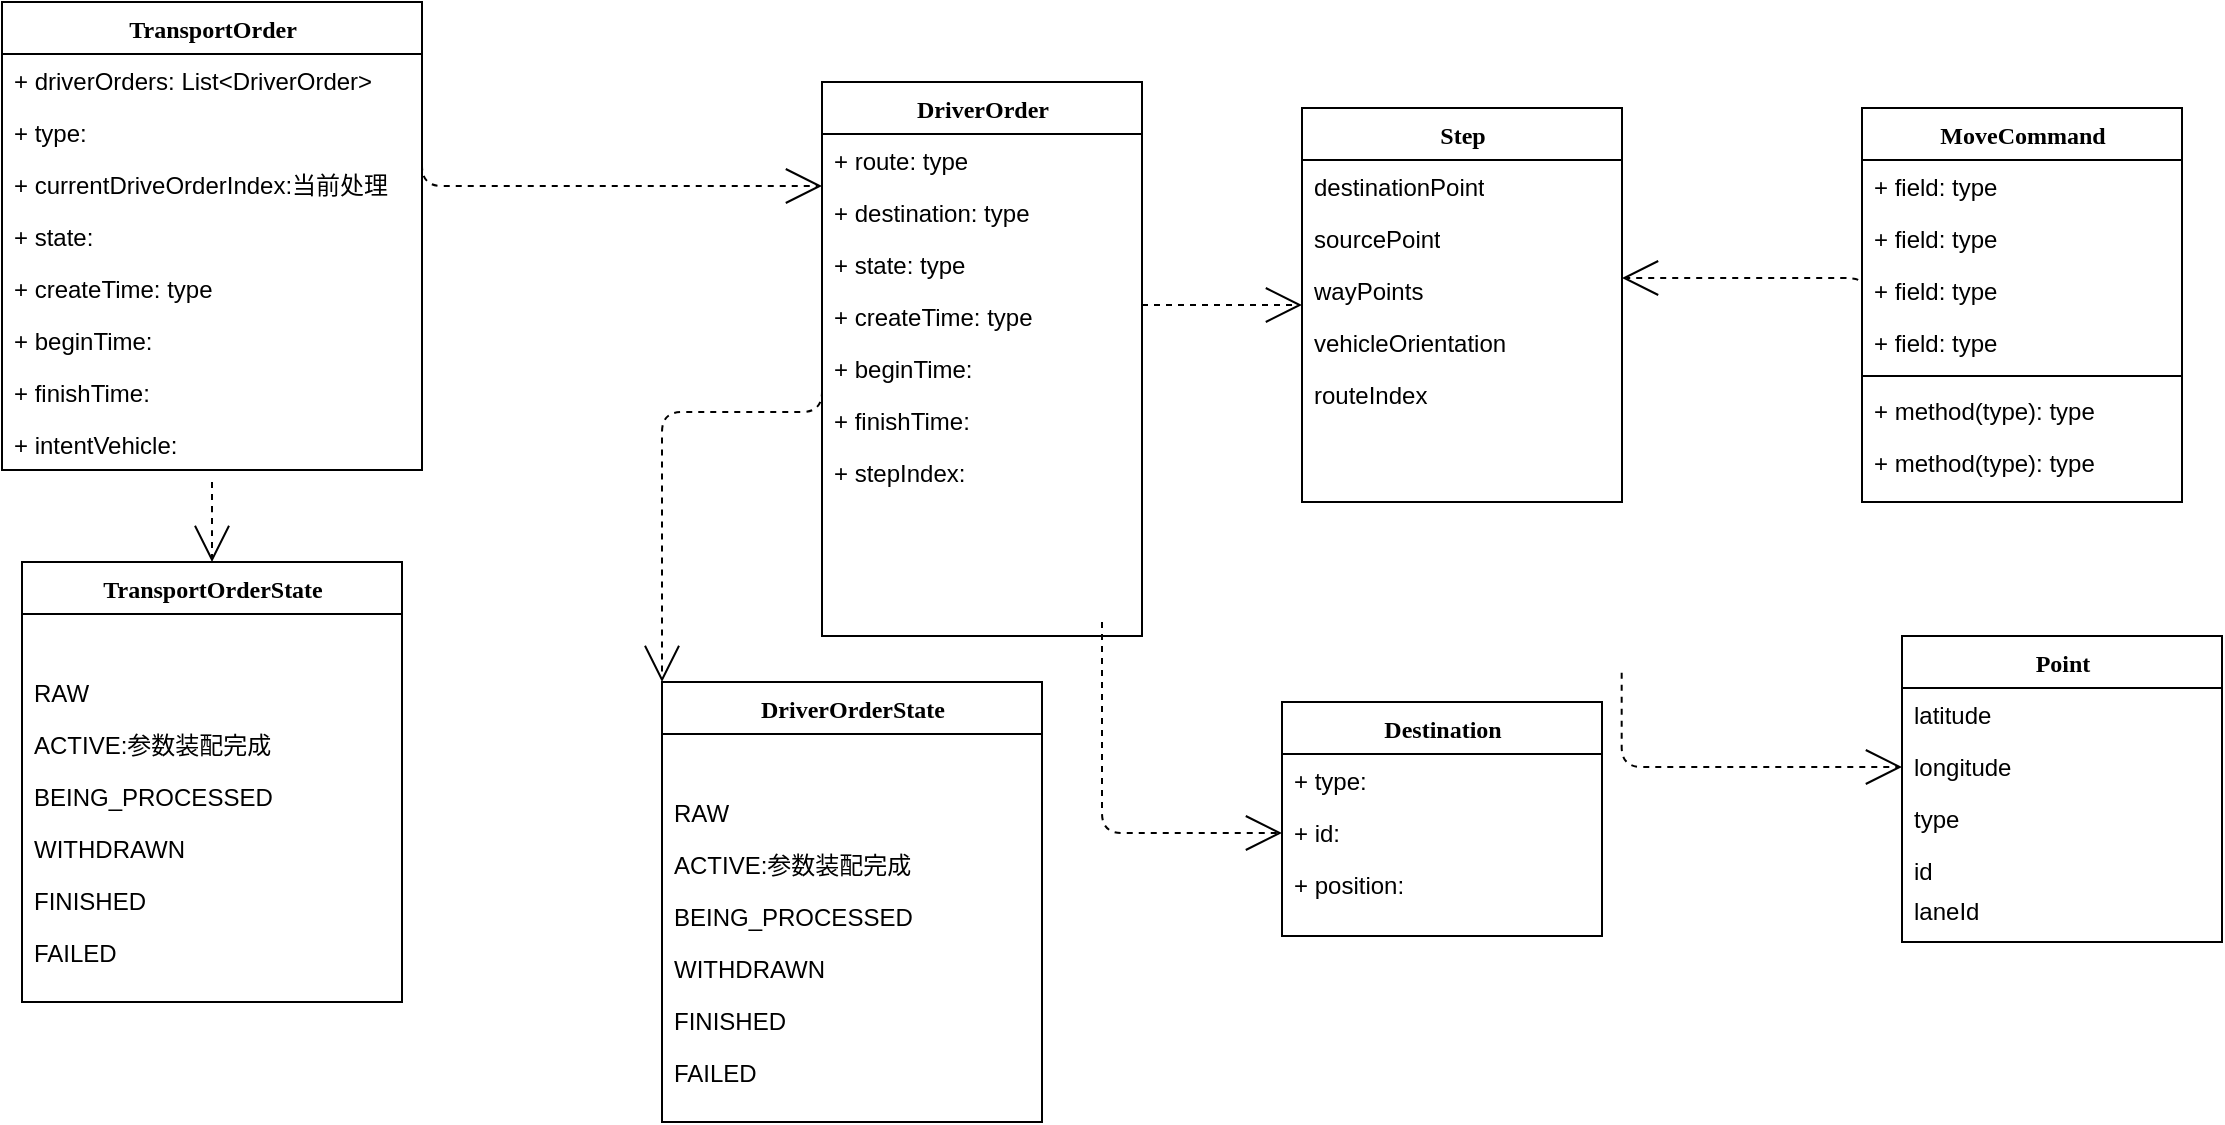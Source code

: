 <mxfile version="21.3.0" type="github">
  <diagram name="Page-1" id="9f46799a-70d6-7492-0946-bef42562c5a5">
    <mxGraphModel dx="2074" dy="1156" grid="1" gridSize="10" guides="1" tooltips="1" connect="1" arrows="1" fold="1" page="1" pageScale="1" pageWidth="1100" pageHeight="850" background="none" math="0" shadow="0">
      <root>
        <mxCell id="0" />
        <mxCell id="1" parent="0" />
        <mxCell id="78961159f06e98e8-17" value="TransportOrder" style="swimlane;html=1;fontStyle=1;align=center;verticalAlign=top;childLayout=stackLayout;horizontal=1;startSize=26;horizontalStack=0;resizeParent=1;resizeLast=0;collapsible=1;marginBottom=0;swimlaneFillColor=#ffffff;rounded=0;shadow=0;comic=0;labelBackgroundColor=none;strokeWidth=1;fillColor=none;fontFamily=Verdana;fontSize=12" parent="1" vertex="1">
          <mxGeometry x="90" y="30" width="210" height="234" as="geometry" />
        </mxCell>
        <mxCell id="78961159f06e98e8-21" value="+ driverOrders: List&amp;lt;DriverOrder&amp;gt;" style="text;html=1;strokeColor=none;fillColor=none;align=left;verticalAlign=top;spacingLeft=4;spacingRight=4;whiteSpace=wrap;overflow=hidden;rotatable=0;points=[[0,0.5],[1,0.5]];portConstraint=eastwest;" parent="78961159f06e98e8-17" vertex="1">
          <mxGeometry y="26" width="210" height="26" as="geometry" />
        </mxCell>
        <mxCell id="78961159f06e98e8-23" value="+ type:&amp;nbsp;" style="text;html=1;strokeColor=none;fillColor=none;align=left;verticalAlign=top;spacingLeft=4;spacingRight=4;whiteSpace=wrap;overflow=hidden;rotatable=0;points=[[0,0.5],[1,0.5]];portConstraint=eastwest;" parent="78961159f06e98e8-17" vertex="1">
          <mxGeometry y="52" width="210" height="26" as="geometry" />
        </mxCell>
        <mxCell id="78961159f06e98e8-25" value="+&amp;nbsp;currentDriveOrderIndex:当前处理&lt;span style=&quot;background-color: initial;&quot;&gt;&amp;nbsp;&lt;/span&gt;" style="text;html=1;strokeColor=none;fillColor=none;align=left;verticalAlign=top;spacingLeft=4;spacingRight=4;whiteSpace=wrap;overflow=hidden;rotatable=0;points=[[0,0.5],[1,0.5]];portConstraint=eastwest;" parent="78961159f06e98e8-17" vertex="1">
          <mxGeometry y="78" width="210" height="26" as="geometry" />
        </mxCell>
        <mxCell id="78961159f06e98e8-26" value="+&amp;nbsp;state&lt;span style=&quot;background-color: initial;&quot;&gt;:&amp;nbsp;&lt;/span&gt;" style="text;html=1;strokeColor=none;fillColor=none;align=left;verticalAlign=top;spacingLeft=4;spacingRight=4;whiteSpace=wrap;overflow=hidden;rotatable=0;points=[[0,0.5],[1,0.5]];portConstraint=eastwest;" parent="78961159f06e98e8-17" vertex="1">
          <mxGeometry y="104" width="210" height="26" as="geometry" />
        </mxCell>
        <mxCell id="78961159f06e98e8-24" value="+ createTime: type" style="text;html=1;strokeColor=none;fillColor=none;align=left;verticalAlign=top;spacingLeft=4;spacingRight=4;whiteSpace=wrap;overflow=hidden;rotatable=0;points=[[0,0.5],[1,0.5]];portConstraint=eastwest;" parent="78961159f06e98e8-17" vertex="1">
          <mxGeometry y="130" width="210" height="26" as="geometry" />
        </mxCell>
        <mxCell id="UHnyghofg2qlTZWbiwLB-11" value="+ beginTime:&amp;nbsp;" style="text;html=1;strokeColor=none;fillColor=none;align=left;verticalAlign=top;spacingLeft=4;spacingRight=4;whiteSpace=wrap;overflow=hidden;rotatable=0;points=[[0,0.5],[1,0.5]];portConstraint=eastwest;" parent="78961159f06e98e8-17" vertex="1">
          <mxGeometry y="156" width="210" height="26" as="geometry" />
        </mxCell>
        <mxCell id="UHnyghofg2qlTZWbiwLB-12" value="+ finishTime:&amp;nbsp;" style="text;html=1;strokeColor=none;fillColor=none;align=left;verticalAlign=top;spacingLeft=4;spacingRight=4;whiteSpace=wrap;overflow=hidden;rotatable=0;points=[[0,0.5],[1,0.5]];portConstraint=eastwest;" parent="78961159f06e98e8-17" vertex="1">
          <mxGeometry y="182" width="210" height="26" as="geometry" />
        </mxCell>
        <mxCell id="UHnyghofg2qlTZWbiwLB-28" value="+ intentVehicle:&amp;nbsp;" style="text;html=1;strokeColor=none;fillColor=none;align=left;verticalAlign=top;spacingLeft=4;spacingRight=4;whiteSpace=wrap;overflow=hidden;rotatable=0;points=[[0,0.5],[1,0.5]];portConstraint=eastwest;" parent="78961159f06e98e8-17" vertex="1">
          <mxGeometry y="208" width="210" height="26" as="geometry" />
        </mxCell>
        <mxCell id="78961159f06e98e8-122" style="edgeStyle=elbowEdgeStyle;html=1;labelBackgroundColor=none;startFill=0;startSize=8;endArrow=open;endFill=0;endSize=16;fontFamily=Verdana;fontSize=12;elbow=vertical;dashed=1;" parent="1" source="78961159f06e98e8-30" target="78961159f06e98e8-43" edge="1">
          <mxGeometry relative="1" as="geometry" />
        </mxCell>
        <mxCell id="78961159f06e98e8-30" value="DriverOrder" style="swimlane;html=1;fontStyle=1;align=center;verticalAlign=top;childLayout=stackLayout;horizontal=1;startSize=26;horizontalStack=0;resizeParent=1;resizeLast=0;collapsible=1;marginBottom=0;swimlaneFillColor=#ffffff;rounded=0;shadow=0;comic=0;labelBackgroundColor=none;strokeWidth=1;fillColor=none;fontFamily=Verdana;fontSize=12" parent="1" vertex="1">
          <mxGeometry x="500" y="70" width="160" height="277" as="geometry" />
        </mxCell>
        <mxCell id="78961159f06e98e8-31" value="+&amp;nbsp;route&lt;span style=&quot;background-color: initial;&quot;&gt;: type&lt;/span&gt;" style="text;html=1;strokeColor=none;fillColor=none;align=left;verticalAlign=top;spacingLeft=4;spacingRight=4;whiteSpace=wrap;overflow=hidden;rotatable=0;points=[[0,0.5],[1,0.5]];portConstraint=eastwest;" parent="78961159f06e98e8-30" vertex="1">
          <mxGeometry y="26" width="160" height="26" as="geometry" />
        </mxCell>
        <mxCell id="78961159f06e98e8-32" value="+&amp;nbsp;destination&lt;span style=&quot;background-color: initial;&quot;&gt;: type&lt;/span&gt;" style="text;html=1;strokeColor=none;fillColor=none;align=left;verticalAlign=top;spacingLeft=4;spacingRight=4;whiteSpace=wrap;overflow=hidden;rotatable=0;points=[[0,0.5],[1,0.5]];portConstraint=eastwest;" parent="78961159f06e98e8-30" vertex="1">
          <mxGeometry y="52" width="160" height="26" as="geometry" />
        </mxCell>
        <mxCell id="78961159f06e98e8-33" value="+ state: type" style="text;html=1;strokeColor=none;fillColor=none;align=left;verticalAlign=top;spacingLeft=4;spacingRight=4;whiteSpace=wrap;overflow=hidden;rotatable=0;points=[[0,0.5],[1,0.5]];portConstraint=eastwest;" parent="78961159f06e98e8-30" vertex="1">
          <mxGeometry y="78" width="160" height="26" as="geometry" />
        </mxCell>
        <mxCell id="UHnyghofg2qlTZWbiwLB-16" value="+ createTime: type" style="text;html=1;strokeColor=none;fillColor=none;align=left;verticalAlign=top;spacingLeft=4;spacingRight=4;whiteSpace=wrap;overflow=hidden;rotatable=0;points=[[0,0.5],[1,0.5]];portConstraint=eastwest;" parent="78961159f06e98e8-30" vertex="1">
          <mxGeometry y="104" width="160" height="26" as="geometry" />
        </mxCell>
        <mxCell id="UHnyghofg2qlTZWbiwLB-17" value="+ beginTime:&amp;nbsp;" style="text;html=1;strokeColor=none;fillColor=none;align=left;verticalAlign=top;spacingLeft=4;spacingRight=4;whiteSpace=wrap;overflow=hidden;rotatable=0;points=[[0,0.5],[1,0.5]];portConstraint=eastwest;" parent="78961159f06e98e8-30" vertex="1">
          <mxGeometry y="130" width="160" height="26" as="geometry" />
        </mxCell>
        <mxCell id="UHnyghofg2qlTZWbiwLB-30" style="edgeStyle=elbowEdgeStyle;html=1;labelBackgroundColor=none;startFill=0;startSize=8;endArrow=open;endFill=0;endSize=16;fontFamily=Verdana;fontSize=12;elbow=vertical;dashed=1;exitX=1;exitY=0.5;exitDx=0;exitDy=0;entryX=0;entryY=0;entryDx=0;entryDy=0;" parent="78961159f06e98e8-30" target="UHnyghofg2qlTZWbiwLB-3" edge="1">
          <mxGeometry relative="1" as="geometry">
            <mxPoint y="112" as="sourcePoint" />
            <mxPoint x="200" y="165" as="targetPoint" />
            <Array as="points">
              <mxPoint x="10" y="165" />
            </Array>
          </mxGeometry>
        </mxCell>
        <mxCell id="UHnyghofg2qlTZWbiwLB-18" value="+ finishTime:&amp;nbsp;" style="text;html=1;strokeColor=none;fillColor=none;align=left;verticalAlign=top;spacingLeft=4;spacingRight=4;whiteSpace=wrap;overflow=hidden;rotatable=0;points=[[0,0.5],[1,0.5]];portConstraint=eastwest;" parent="78961159f06e98e8-30" vertex="1">
          <mxGeometry y="156" width="160" height="26" as="geometry" />
        </mxCell>
        <mxCell id="UHnyghofg2qlTZWbiwLB-29" value="+ stepIndex:&amp;nbsp;" style="text;html=1;strokeColor=none;fillColor=none;align=left;verticalAlign=top;spacingLeft=4;spacingRight=4;whiteSpace=wrap;overflow=hidden;rotatable=0;points=[[0,0.5],[1,0.5]];portConstraint=eastwest;" parent="78961159f06e98e8-30" vertex="1">
          <mxGeometry y="182" width="160" height="26" as="geometry" />
        </mxCell>
        <mxCell id="78961159f06e98e8-43" value="Step" style="swimlane;html=1;fontStyle=1;align=center;verticalAlign=top;childLayout=stackLayout;horizontal=1;startSize=26;horizontalStack=0;resizeParent=1;resizeLast=0;collapsible=1;marginBottom=0;swimlaneFillColor=#ffffff;rounded=0;shadow=0;comic=0;labelBackgroundColor=none;strokeWidth=1;fillColor=none;fontFamily=Verdana;fontSize=12" parent="1" vertex="1">
          <mxGeometry x="740" y="83" width="160" height="197" as="geometry" />
        </mxCell>
        <mxCell id="78961159f06e98e8-44" value="destinationPoint" style="text;html=1;strokeColor=none;fillColor=none;align=left;verticalAlign=top;spacingLeft=4;spacingRight=4;whiteSpace=wrap;overflow=hidden;rotatable=0;points=[[0,0.5],[1,0.5]];portConstraint=eastwest;" parent="78961159f06e98e8-43" vertex="1">
          <mxGeometry y="26" width="160" height="26" as="geometry" />
        </mxCell>
        <mxCell id="78961159f06e98e8-45" value="sourcePoint" style="text;html=1;strokeColor=none;fillColor=none;align=left;verticalAlign=top;spacingLeft=4;spacingRight=4;whiteSpace=wrap;overflow=hidden;rotatable=0;points=[[0,0.5],[1,0.5]];portConstraint=eastwest;" parent="78961159f06e98e8-43" vertex="1">
          <mxGeometry y="52" width="160" height="26" as="geometry" />
        </mxCell>
        <mxCell id="78961159f06e98e8-49" value="wayPoints" style="text;html=1;strokeColor=none;fillColor=none;align=left;verticalAlign=top;spacingLeft=4;spacingRight=4;whiteSpace=wrap;overflow=hidden;rotatable=0;points=[[0,0.5],[1,0.5]];portConstraint=eastwest;" parent="78961159f06e98e8-43" vertex="1">
          <mxGeometry y="78" width="160" height="26" as="geometry" />
        </mxCell>
        <mxCell id="78961159f06e98e8-50" value="vehicleOrientation" style="text;html=1;strokeColor=none;fillColor=none;align=left;verticalAlign=top;spacingLeft=4;spacingRight=4;whiteSpace=wrap;overflow=hidden;rotatable=0;points=[[0,0.5],[1,0.5]];portConstraint=eastwest;" parent="78961159f06e98e8-43" vertex="1">
          <mxGeometry y="104" width="160" height="26" as="geometry" />
        </mxCell>
        <mxCell id="UHnyghofg2qlTZWbiwLB-43" value="routeIndex" style="text;html=1;strokeColor=none;fillColor=none;align=left;verticalAlign=top;spacingLeft=4;spacingRight=4;whiteSpace=wrap;overflow=hidden;rotatable=0;points=[[0,0.5],[1,0.5]];portConstraint=eastwest;" parent="78961159f06e98e8-43" vertex="1">
          <mxGeometry y="130" width="160" height="26" as="geometry" />
        </mxCell>
        <mxCell id="78961159f06e98e8-56" value="TransportOrderState" style="swimlane;html=1;fontStyle=1;align=center;verticalAlign=top;childLayout=stackLayout;horizontal=1;startSize=26;horizontalStack=0;resizeParent=1;resizeLast=0;collapsible=1;marginBottom=0;swimlaneFillColor=#ffffff;rounded=0;shadow=0;comic=0;labelBackgroundColor=none;strokeWidth=1;fillColor=none;fontFamily=Verdana;fontSize=12" parent="1" vertex="1">
          <mxGeometry x="100" y="310" width="190" height="220" as="geometry" />
        </mxCell>
        <mxCell id="78961159f06e98e8-57" value="&lt;div style=&quot;background-color:#2b2b2b;color:#a9b7c6;font-family:&#39;宋体&#39;,monospace;font-size:10.5pt;&quot;&gt;&lt;pre&gt;&lt;br&gt;&lt;/pre&gt;&lt;/div&gt;" style="text;html=1;strokeColor=none;fillColor=none;align=left;verticalAlign=top;spacingLeft=4;spacingRight=4;whiteSpace=wrap;overflow=hidden;rotatable=0;points=[[0,0.5],[1,0.5]];portConstraint=eastwest;" parent="78961159f06e98e8-56" vertex="1">
          <mxGeometry y="26" width="190" height="26" as="geometry" />
        </mxCell>
        <mxCell id="78961159f06e98e8-58" value="RAW" style="text;html=1;strokeColor=none;fillColor=none;align=left;verticalAlign=top;spacingLeft=4;spacingRight=4;whiteSpace=wrap;overflow=hidden;rotatable=0;points=[[0,0.5],[1,0.5]];portConstraint=eastwest;" parent="78961159f06e98e8-56" vertex="1">
          <mxGeometry y="52" width="190" height="26" as="geometry" />
        </mxCell>
        <mxCell id="78961159f06e98e8-59" value="ACTIVE:参数装配完成" style="text;html=1;strokeColor=none;fillColor=none;align=left;verticalAlign=top;spacingLeft=4;spacingRight=4;whiteSpace=wrap;overflow=hidden;rotatable=0;points=[[0,0.5],[1,0.5]];portConstraint=eastwest;" parent="78961159f06e98e8-56" vertex="1">
          <mxGeometry y="78" width="190" height="26" as="geometry" />
        </mxCell>
        <mxCell id="78961159f06e98e8-60" value="BEING_PROCESSED" style="text;html=1;strokeColor=none;fillColor=none;align=left;verticalAlign=top;spacingLeft=4;spacingRight=4;whiteSpace=wrap;overflow=hidden;rotatable=0;points=[[0,0.5],[1,0.5]];portConstraint=eastwest;" parent="78961159f06e98e8-56" vertex="1">
          <mxGeometry y="104" width="190" height="26" as="geometry" />
        </mxCell>
        <mxCell id="78961159f06e98e8-61" value="WITHDRAWN" style="text;html=1;strokeColor=none;fillColor=none;align=left;verticalAlign=top;spacingLeft=4;spacingRight=4;whiteSpace=wrap;overflow=hidden;rotatable=0;points=[[0,0.5],[1,0.5]];portConstraint=eastwest;" parent="78961159f06e98e8-56" vertex="1">
          <mxGeometry y="130" width="190" height="26" as="geometry" />
        </mxCell>
        <mxCell id="78961159f06e98e8-62" value="FINISHED" style="text;html=1;strokeColor=none;fillColor=none;align=left;verticalAlign=top;spacingLeft=4;spacingRight=4;whiteSpace=wrap;overflow=hidden;rotatable=0;points=[[0,0.5],[1,0.5]];portConstraint=eastwest;" parent="78961159f06e98e8-56" vertex="1">
          <mxGeometry y="156" width="190" height="26" as="geometry" />
        </mxCell>
        <mxCell id="78961159f06e98e8-63" value="FAILED" style="text;html=1;strokeColor=none;fillColor=none;align=left;verticalAlign=top;spacingLeft=4;spacingRight=4;whiteSpace=wrap;overflow=hidden;rotatable=0;points=[[0,0.5],[1,0.5]];portConstraint=eastwest;" parent="78961159f06e98e8-56" vertex="1">
          <mxGeometry y="182" width="190" height="26" as="geometry" />
        </mxCell>
        <mxCell id="Urp5F9tWorXAb86diCd9-1" style="edgeStyle=elbowEdgeStyle;html=1;labelBackgroundColor=none;startFill=0;startSize=8;endArrow=open;endFill=0;endSize=16;fontFamily=Verdana;fontSize=12;elbow=vertical;dashed=1;exitX=1;exitY=0.5;exitDx=0;exitDy=0;" parent="1" source="78961159f06e98e8-21" target="78961159f06e98e8-30" edge="1">
          <mxGeometry relative="1" as="geometry">
            <mxPoint x="290" y="121.5" as="sourcePoint" />
            <mxPoint x="180" y="121.5" as="targetPoint" />
            <Array as="points">
              <mxPoint x="310" y="122" />
            </Array>
          </mxGeometry>
        </mxCell>
        <mxCell id="UHnyghofg2qlTZWbiwLB-2" style="edgeStyle=elbowEdgeStyle;html=1;labelBackgroundColor=none;startFill=0;startSize=8;endArrow=open;endFill=0;endSize=16;fontFamily=Verdana;fontSize=12;elbow=vertical;dashed=1;" parent="1" target="78961159f06e98e8-56" edge="1">
          <mxGeometry relative="1" as="geometry">
            <mxPoint x="195" y="270" as="sourcePoint" />
            <mxPoint x="220" y="200" as="targetPoint" />
            <Array as="points" />
          </mxGeometry>
        </mxCell>
        <mxCell id="UHnyghofg2qlTZWbiwLB-3" value="DriverOrderState" style="swimlane;html=1;fontStyle=1;align=center;verticalAlign=top;childLayout=stackLayout;horizontal=1;startSize=26;horizontalStack=0;resizeParent=1;resizeLast=0;collapsible=1;marginBottom=0;swimlaneFillColor=#ffffff;rounded=0;shadow=0;comic=0;labelBackgroundColor=none;strokeWidth=1;fillColor=none;fontFamily=Verdana;fontSize=12" parent="1" vertex="1">
          <mxGeometry x="420" y="370" width="190" height="220" as="geometry" />
        </mxCell>
        <mxCell id="UHnyghofg2qlTZWbiwLB-4" value="&lt;div style=&quot;background-color:#2b2b2b;color:#a9b7c6;font-family:&#39;宋体&#39;,monospace;font-size:10.5pt;&quot;&gt;&lt;pre&gt;&lt;br&gt;&lt;/pre&gt;&lt;/div&gt;" style="text;html=1;strokeColor=none;fillColor=none;align=left;verticalAlign=top;spacingLeft=4;spacingRight=4;whiteSpace=wrap;overflow=hidden;rotatable=0;points=[[0,0.5],[1,0.5]];portConstraint=eastwest;" parent="UHnyghofg2qlTZWbiwLB-3" vertex="1">
          <mxGeometry y="26" width="190" height="26" as="geometry" />
        </mxCell>
        <mxCell id="UHnyghofg2qlTZWbiwLB-5" value="RAW" style="text;html=1;strokeColor=none;fillColor=none;align=left;verticalAlign=top;spacingLeft=4;spacingRight=4;whiteSpace=wrap;overflow=hidden;rotatable=0;points=[[0,0.5],[1,0.5]];portConstraint=eastwest;" parent="UHnyghofg2qlTZWbiwLB-3" vertex="1">
          <mxGeometry y="52" width="190" height="26" as="geometry" />
        </mxCell>
        <mxCell id="UHnyghofg2qlTZWbiwLB-6" value="ACTIVE:参数装配完成" style="text;html=1;strokeColor=none;fillColor=none;align=left;verticalAlign=top;spacingLeft=4;spacingRight=4;whiteSpace=wrap;overflow=hidden;rotatable=0;points=[[0,0.5],[1,0.5]];portConstraint=eastwest;" parent="UHnyghofg2qlTZWbiwLB-3" vertex="1">
          <mxGeometry y="78" width="190" height="26" as="geometry" />
        </mxCell>
        <mxCell id="UHnyghofg2qlTZWbiwLB-7" value="BEING_PROCESSED" style="text;html=1;strokeColor=none;fillColor=none;align=left;verticalAlign=top;spacingLeft=4;spacingRight=4;whiteSpace=wrap;overflow=hidden;rotatable=0;points=[[0,0.5],[1,0.5]];portConstraint=eastwest;" parent="UHnyghofg2qlTZWbiwLB-3" vertex="1">
          <mxGeometry y="104" width="190" height="26" as="geometry" />
        </mxCell>
        <mxCell id="UHnyghofg2qlTZWbiwLB-8" value="WITHDRAWN" style="text;html=1;strokeColor=none;fillColor=none;align=left;verticalAlign=top;spacingLeft=4;spacingRight=4;whiteSpace=wrap;overflow=hidden;rotatable=0;points=[[0,0.5],[1,0.5]];portConstraint=eastwest;" parent="UHnyghofg2qlTZWbiwLB-3" vertex="1">
          <mxGeometry y="130" width="190" height="26" as="geometry" />
        </mxCell>
        <mxCell id="UHnyghofg2qlTZWbiwLB-9" value="FINISHED" style="text;html=1;strokeColor=none;fillColor=none;align=left;verticalAlign=top;spacingLeft=4;spacingRight=4;whiteSpace=wrap;overflow=hidden;rotatable=0;points=[[0,0.5],[1,0.5]];portConstraint=eastwest;" parent="UHnyghofg2qlTZWbiwLB-3" vertex="1">
          <mxGeometry y="156" width="190" height="26" as="geometry" />
        </mxCell>
        <mxCell id="UHnyghofg2qlTZWbiwLB-10" value="FAILED" style="text;html=1;strokeColor=none;fillColor=none;align=left;verticalAlign=top;spacingLeft=4;spacingRight=4;whiteSpace=wrap;overflow=hidden;rotatable=0;points=[[0,0.5],[1,0.5]];portConstraint=eastwest;" parent="UHnyghofg2qlTZWbiwLB-3" vertex="1">
          <mxGeometry y="182" width="190" height="26" as="geometry" />
        </mxCell>
        <mxCell id="UHnyghofg2qlTZWbiwLB-20" value="Destination" style="swimlane;html=1;fontStyle=1;align=center;verticalAlign=top;childLayout=stackLayout;horizontal=1;startSize=26;horizontalStack=0;resizeParent=1;resizeLast=0;collapsible=1;marginBottom=0;swimlaneFillColor=#ffffff;rounded=0;shadow=0;comic=0;labelBackgroundColor=none;strokeWidth=1;fillColor=none;fontFamily=Verdana;fontSize=12" parent="1" vertex="1">
          <mxGeometry x="730" y="380" width="160" height="117" as="geometry" />
        </mxCell>
        <mxCell id="UHnyghofg2qlTZWbiwLB-21" value="+ type:&amp;nbsp;" style="text;html=1;strokeColor=none;fillColor=none;align=left;verticalAlign=top;spacingLeft=4;spacingRight=4;whiteSpace=wrap;overflow=hidden;rotatable=0;points=[[0,0.5],[1,0.5]];portConstraint=eastwest;" parent="UHnyghofg2qlTZWbiwLB-20" vertex="1">
          <mxGeometry y="26" width="160" height="26" as="geometry" />
        </mxCell>
        <mxCell id="UHnyghofg2qlTZWbiwLB-42" style="edgeStyle=elbowEdgeStyle;html=1;labelBackgroundColor=none;startFill=0;startSize=8;endArrow=open;endFill=0;endSize=16;fontFamily=Verdana;fontSize=12;elbow=vertical;dashed=1;entryX=0;entryY=0.5;entryDx=0;entryDy=0;" parent="UHnyghofg2qlTZWbiwLB-20" target="UHnyghofg2qlTZWbiwLB-22" edge="1">
          <mxGeometry relative="1" as="geometry">
            <mxPoint x="-90" y="-40" as="sourcePoint" />
            <mxPoint x="110" y="65.5" as="targetPoint" />
            <Array as="points">
              <mxPoint x="-80" y="65.5" />
            </Array>
          </mxGeometry>
        </mxCell>
        <mxCell id="UHnyghofg2qlTZWbiwLB-22" value="+ id:&amp;nbsp;" style="text;html=1;strokeColor=none;fillColor=none;align=left;verticalAlign=top;spacingLeft=4;spacingRight=4;whiteSpace=wrap;overflow=hidden;rotatable=0;points=[[0,0.5],[1,0.5]];portConstraint=eastwest;" parent="UHnyghofg2qlTZWbiwLB-20" vertex="1">
          <mxGeometry y="52" width="160" height="26" as="geometry" />
        </mxCell>
        <mxCell id="UHnyghofg2qlTZWbiwLB-23" value="+ position:&amp;nbsp;" style="text;html=1;strokeColor=none;fillColor=none;align=left;verticalAlign=top;spacingLeft=4;spacingRight=4;whiteSpace=wrap;overflow=hidden;rotatable=0;points=[[0,0.5],[1,0.5]];portConstraint=eastwest;" parent="UHnyghofg2qlTZWbiwLB-20" vertex="1">
          <mxGeometry y="78" width="160" height="26" as="geometry" />
        </mxCell>
        <mxCell id="UHnyghofg2qlTZWbiwLB-31" value="MoveCommand" style="swimlane;html=1;fontStyle=1;align=center;verticalAlign=top;childLayout=stackLayout;horizontal=1;startSize=26;horizontalStack=0;resizeParent=1;resizeLast=0;collapsible=1;marginBottom=0;swimlaneFillColor=#ffffff;rounded=0;shadow=0;comic=0;labelBackgroundColor=none;strokeWidth=1;fillColor=none;fontFamily=Verdana;fontSize=12" parent="1" vertex="1">
          <mxGeometry x="1020" y="83" width="160" height="197" as="geometry" />
        </mxCell>
        <mxCell id="UHnyghofg2qlTZWbiwLB-32" value="+ field: type" style="text;html=1;strokeColor=none;fillColor=none;align=left;verticalAlign=top;spacingLeft=4;spacingRight=4;whiteSpace=wrap;overflow=hidden;rotatable=0;points=[[0,0.5],[1,0.5]];portConstraint=eastwest;" parent="UHnyghofg2qlTZWbiwLB-31" vertex="1">
          <mxGeometry y="26" width="160" height="26" as="geometry" />
        </mxCell>
        <mxCell id="UHnyghofg2qlTZWbiwLB-33" value="+ field: type" style="text;html=1;strokeColor=none;fillColor=none;align=left;verticalAlign=top;spacingLeft=4;spacingRight=4;whiteSpace=wrap;overflow=hidden;rotatable=0;points=[[0,0.5],[1,0.5]];portConstraint=eastwest;" parent="UHnyghofg2qlTZWbiwLB-31" vertex="1">
          <mxGeometry y="52" width="160" height="26" as="geometry" />
        </mxCell>
        <mxCell id="UHnyghofg2qlTZWbiwLB-34" value="+ field: type" style="text;html=1;strokeColor=none;fillColor=none;align=left;verticalAlign=top;spacingLeft=4;spacingRight=4;whiteSpace=wrap;overflow=hidden;rotatable=0;points=[[0,0.5],[1,0.5]];portConstraint=eastwest;" parent="UHnyghofg2qlTZWbiwLB-31" vertex="1">
          <mxGeometry y="78" width="160" height="26" as="geometry" />
        </mxCell>
        <mxCell id="UHnyghofg2qlTZWbiwLB-35" value="+ field: type" style="text;html=1;strokeColor=none;fillColor=none;align=left;verticalAlign=top;spacingLeft=4;spacingRight=4;whiteSpace=wrap;overflow=hidden;rotatable=0;points=[[0,0.5],[1,0.5]];portConstraint=eastwest;" parent="UHnyghofg2qlTZWbiwLB-31" vertex="1">
          <mxGeometry y="104" width="160" height="26" as="geometry" />
        </mxCell>
        <mxCell id="UHnyghofg2qlTZWbiwLB-36" value="" style="line;html=1;strokeWidth=1;fillColor=none;align=left;verticalAlign=middle;spacingTop=-1;spacingLeft=3;spacingRight=3;rotatable=0;labelPosition=right;points=[];portConstraint=eastwest;" parent="UHnyghofg2qlTZWbiwLB-31" vertex="1">
          <mxGeometry y="130" width="160" height="8" as="geometry" />
        </mxCell>
        <mxCell id="UHnyghofg2qlTZWbiwLB-37" value="+ method(type): type" style="text;html=1;strokeColor=none;fillColor=none;align=left;verticalAlign=top;spacingLeft=4;spacingRight=4;whiteSpace=wrap;overflow=hidden;rotatable=0;points=[[0,0.5],[1,0.5]];portConstraint=eastwest;" parent="UHnyghofg2qlTZWbiwLB-31" vertex="1">
          <mxGeometry y="138" width="160" height="26" as="geometry" />
        </mxCell>
        <mxCell id="UHnyghofg2qlTZWbiwLB-38" value="+ method(type): type" style="text;html=1;strokeColor=none;fillColor=none;align=left;verticalAlign=top;spacingLeft=4;spacingRight=4;whiteSpace=wrap;overflow=hidden;rotatable=0;points=[[0,0.5],[1,0.5]];portConstraint=eastwest;" parent="UHnyghofg2qlTZWbiwLB-31" vertex="1">
          <mxGeometry y="164" width="160" height="26" as="geometry" />
        </mxCell>
        <mxCell id="UHnyghofg2qlTZWbiwLB-40" style="edgeStyle=elbowEdgeStyle;html=1;labelBackgroundColor=none;startFill=0;startSize=8;endArrow=open;endFill=0;endSize=16;fontFamily=Verdana;fontSize=12;elbow=vertical;dashed=1;exitX=0;exitY=0.5;exitDx=0;exitDy=0;" parent="1" source="UHnyghofg2qlTZWbiwLB-34" edge="1">
          <mxGeometry relative="1" as="geometry">
            <mxPoint x="1010" y="180" as="sourcePoint" />
            <mxPoint x="900" y="168" as="targetPoint" />
            <Array as="points">
              <mxPoint x="1330" y="168" />
            </Array>
          </mxGeometry>
        </mxCell>
        <mxCell id="UHnyghofg2qlTZWbiwLB-44" value="Point" style="swimlane;html=1;fontStyle=1;align=center;verticalAlign=top;childLayout=stackLayout;horizontal=1;startSize=26;horizontalStack=0;resizeParent=1;resizeLast=0;collapsible=1;marginBottom=0;swimlaneFillColor=#ffffff;rounded=0;shadow=0;comic=0;labelBackgroundColor=none;strokeWidth=1;fillColor=none;fontFamily=Verdana;fontSize=12" parent="1" vertex="1">
          <mxGeometry x="1040" y="347" width="160" height="153" as="geometry" />
        </mxCell>
        <mxCell id="UHnyghofg2qlTZWbiwLB-45" value="latitude" style="text;html=1;strokeColor=none;fillColor=none;align=left;verticalAlign=top;spacingLeft=4;spacingRight=4;whiteSpace=wrap;overflow=hidden;rotatable=0;points=[[0,0.5],[1,0.5]];portConstraint=eastwest;" parent="UHnyghofg2qlTZWbiwLB-44" vertex="1">
          <mxGeometry y="26" width="160" height="26" as="geometry" />
        </mxCell>
        <mxCell id="UHnyghofg2qlTZWbiwLB-47" value="longitude" style="text;html=1;strokeColor=none;fillColor=none;align=left;verticalAlign=top;spacingLeft=4;spacingRight=4;whiteSpace=wrap;overflow=hidden;rotatable=0;points=[[0,0.5],[1,0.5]];portConstraint=eastwest;" parent="UHnyghofg2qlTZWbiwLB-44" vertex="1">
          <mxGeometry y="52" width="160" height="26" as="geometry" />
        </mxCell>
        <mxCell id="UHnyghofg2qlTZWbiwLB-48" value="type" style="text;html=1;strokeColor=none;fillColor=none;align=left;verticalAlign=top;spacingLeft=4;spacingRight=4;whiteSpace=wrap;overflow=hidden;rotatable=0;points=[[0,0.5],[1,0.5]];portConstraint=eastwest;" parent="UHnyghofg2qlTZWbiwLB-44" vertex="1">
          <mxGeometry y="78" width="160" height="26" as="geometry" />
        </mxCell>
        <mxCell id="UHnyghofg2qlTZWbiwLB-49" value="id" style="text;html=1;strokeColor=none;fillColor=none;align=left;verticalAlign=top;spacingLeft=4;spacingRight=4;whiteSpace=wrap;overflow=hidden;rotatable=0;points=[[0,0.5],[1,0.5]];portConstraint=eastwest;" parent="UHnyghofg2qlTZWbiwLB-44" vertex="1">
          <mxGeometry y="104" width="160" height="26" as="geometry" />
        </mxCell>
        <mxCell id="UHnyghofg2qlTZWbiwLB-46" style="edgeStyle=elbowEdgeStyle;html=1;labelBackgroundColor=none;startFill=0;startSize=8;endArrow=open;endFill=0;endSize=16;fontFamily=Verdana;fontSize=12;elbow=vertical;dashed=1;entryX=0;entryY=0.5;entryDx=0;entryDy=0;exitX=0.999;exitY=1.079;exitDx=0;exitDy=0;exitPerimeter=0;" parent="1" target="UHnyghofg2qlTZWbiwLB-47" edge="1">
          <mxGeometry relative="1" as="geometry">
            <mxPoint x="899.84" y="365.424" as="sourcePoint" />
            <mxPoint x="1150" y="412.5" as="targetPoint" />
            <Array as="points">
              <mxPoint x="960" y="412.5" />
            </Array>
          </mxGeometry>
        </mxCell>
        <mxCell id="UHnyghofg2qlTZWbiwLB-50" value="laneId" style="text;html=1;strokeColor=none;fillColor=none;align=left;verticalAlign=top;spacingLeft=4;spacingRight=4;whiteSpace=wrap;overflow=hidden;rotatable=0;points=[[0,0.5],[1,0.5]];portConstraint=eastwest;" parent="1" vertex="1">
          <mxGeometry x="1040" y="471" width="160" height="26" as="geometry" />
        </mxCell>
      </root>
    </mxGraphModel>
  </diagram>
</mxfile>
